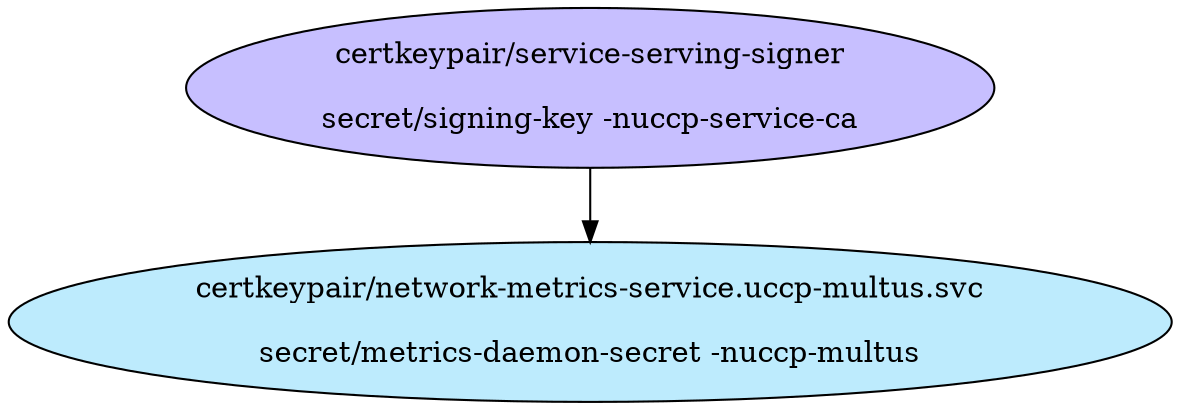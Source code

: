 digraph "Local Certificate" {
  // Node definitions.
  1 [
    label="certkeypair/service-serving-signer\n\nsecret/signing-key -nuccp-service-ca\n"
    style=filled
    fillcolor="#c7bfff"
  ];
  53 [
    label="certkeypair/network-metrics-service.uccp-multus.svc\n\nsecret/metrics-daemon-secret -nuccp-multus\n"
    style=filled
    fillcolor="#bdebfd"
  ];

  // Edge definitions.
  1 -> 53;
}
